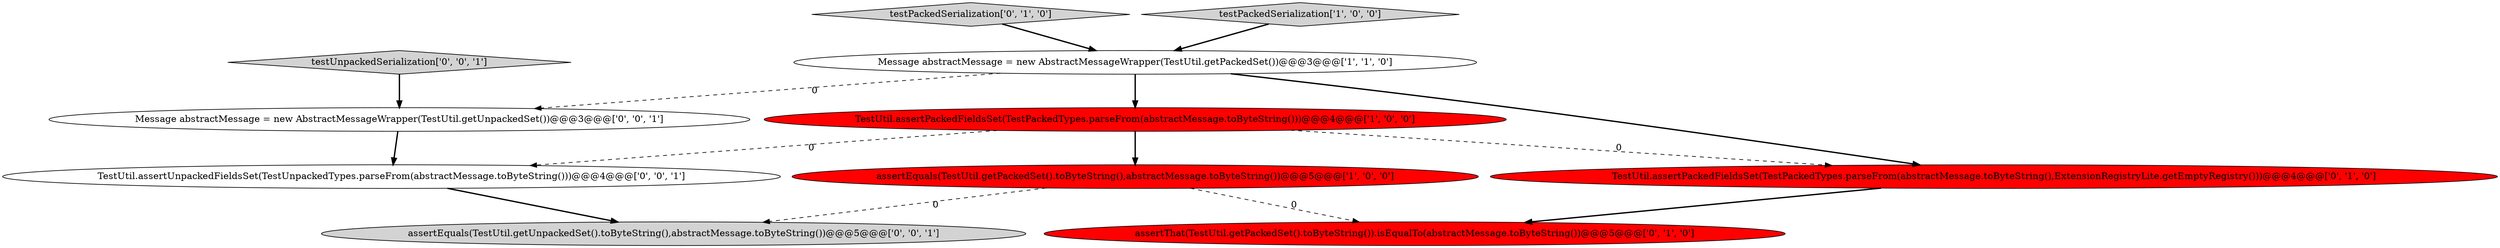 digraph {
10 [style = filled, label = "TestUtil.assertUnpackedFieldsSet(TestUnpackedTypes.parseFrom(abstractMessage.toByteString()))@@@4@@@['0', '0', '1']", fillcolor = white, shape = ellipse image = "AAA0AAABBB3BBB"];
9 [style = filled, label = "testUnpackedSerialization['0', '0', '1']", fillcolor = lightgray, shape = diamond image = "AAA0AAABBB3BBB"];
8 [style = filled, label = "assertEquals(TestUtil.getUnpackedSet().toByteString(),abstractMessage.toByteString())@@@5@@@['0', '0', '1']", fillcolor = lightgray, shape = ellipse image = "AAA0AAABBB3BBB"];
6 [style = filled, label = "TestUtil.assertPackedFieldsSet(TestPackedTypes.parseFrom(abstractMessage.toByteString(),ExtensionRegistryLite.getEmptyRegistry()))@@@4@@@['0', '1', '0']", fillcolor = red, shape = ellipse image = "AAA1AAABBB2BBB"];
0 [style = filled, label = "assertEquals(TestUtil.getPackedSet().toByteString(),abstractMessage.toByteString())@@@5@@@['1', '0', '0']", fillcolor = red, shape = ellipse image = "AAA1AAABBB1BBB"];
7 [style = filled, label = "Message abstractMessage = new AbstractMessageWrapper(TestUtil.getUnpackedSet())@@@3@@@['0', '0', '1']", fillcolor = white, shape = ellipse image = "AAA0AAABBB3BBB"];
1 [style = filled, label = "TestUtil.assertPackedFieldsSet(TestPackedTypes.parseFrom(abstractMessage.toByteString()))@@@4@@@['1', '0', '0']", fillcolor = red, shape = ellipse image = "AAA1AAABBB1BBB"];
2 [style = filled, label = "Message abstractMessage = new AbstractMessageWrapper(TestUtil.getPackedSet())@@@3@@@['1', '1', '0']", fillcolor = white, shape = ellipse image = "AAA0AAABBB1BBB"];
5 [style = filled, label = "testPackedSerialization['0', '1', '0']", fillcolor = lightgray, shape = diamond image = "AAA0AAABBB2BBB"];
3 [style = filled, label = "testPackedSerialization['1', '0', '0']", fillcolor = lightgray, shape = diamond image = "AAA0AAABBB1BBB"];
4 [style = filled, label = "assertThat(TestUtil.getPackedSet().toByteString()).isEqualTo(abstractMessage.toByteString())@@@5@@@['0', '1', '0']", fillcolor = red, shape = ellipse image = "AAA1AAABBB2BBB"];
0->8 [style = dashed, label="0"];
6->4 [style = bold, label=""];
5->2 [style = bold, label=""];
0->4 [style = dashed, label="0"];
1->0 [style = bold, label=""];
1->10 [style = dashed, label="0"];
3->2 [style = bold, label=""];
10->8 [style = bold, label=""];
9->7 [style = bold, label=""];
2->7 [style = dashed, label="0"];
7->10 [style = bold, label=""];
1->6 [style = dashed, label="0"];
2->6 [style = bold, label=""];
2->1 [style = bold, label=""];
}
